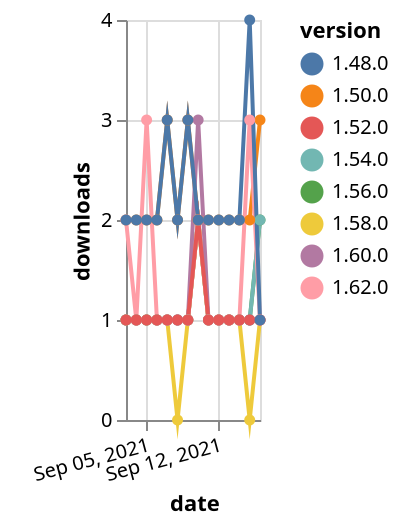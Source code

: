 {"$schema": "https://vega.github.io/schema/vega-lite/v5.json", "description": "A simple bar chart with embedded data.", "data": {"values": [{"date": "2021-09-03", "total": 191, "delta": 1, "version": "1.56.0"}, {"date": "2021-09-04", "total": 192, "delta": 1, "version": "1.56.0"}, {"date": "2021-09-05", "total": 193, "delta": 1, "version": "1.56.0"}, {"date": "2021-09-06", "total": 194, "delta": 1, "version": "1.56.0"}, {"date": "2021-09-07", "total": 195, "delta": 1, "version": "1.56.0"}, {"date": "2021-09-08", "total": 196, "delta": 1, "version": "1.56.0"}, {"date": "2021-09-09", "total": 197, "delta": 1, "version": "1.56.0"}, {"date": "2021-09-10", "total": 199, "delta": 2, "version": "1.56.0"}, {"date": "2021-09-11", "total": 200, "delta": 1, "version": "1.56.0"}, {"date": "2021-09-12", "total": 201, "delta": 1, "version": "1.56.0"}, {"date": "2021-09-13", "total": 202, "delta": 1, "version": "1.56.0"}, {"date": "2021-09-14", "total": 203, "delta": 1, "version": "1.56.0"}, {"date": "2021-09-15", "total": 204, "delta": 1, "version": "1.56.0"}, {"date": "2021-09-16", "total": 206, "delta": 2, "version": "1.56.0"}, {"date": "2021-09-03", "total": 208, "delta": 1, "version": "1.54.0"}, {"date": "2021-09-04", "total": 209, "delta": 1, "version": "1.54.0"}, {"date": "2021-09-05", "total": 210, "delta": 1, "version": "1.54.0"}, {"date": "2021-09-06", "total": 211, "delta": 1, "version": "1.54.0"}, {"date": "2021-09-07", "total": 212, "delta": 1, "version": "1.54.0"}, {"date": "2021-09-08", "total": 213, "delta": 1, "version": "1.54.0"}, {"date": "2021-09-09", "total": 214, "delta": 1, "version": "1.54.0"}, {"date": "2021-09-10", "total": 216, "delta": 2, "version": "1.54.0"}, {"date": "2021-09-11", "total": 217, "delta": 1, "version": "1.54.0"}, {"date": "2021-09-12", "total": 218, "delta": 1, "version": "1.54.0"}, {"date": "2021-09-13", "total": 219, "delta": 1, "version": "1.54.0"}, {"date": "2021-09-14", "total": 220, "delta": 1, "version": "1.54.0"}, {"date": "2021-09-15", "total": 221, "delta": 1, "version": "1.54.0"}, {"date": "2021-09-16", "total": 223, "delta": 2, "version": "1.54.0"}, {"date": "2021-09-03", "total": 171, "delta": 1, "version": "1.58.0"}, {"date": "2021-09-04", "total": 172, "delta": 1, "version": "1.58.0"}, {"date": "2021-09-05", "total": 173, "delta": 1, "version": "1.58.0"}, {"date": "2021-09-06", "total": 174, "delta": 1, "version": "1.58.0"}, {"date": "2021-09-07", "total": 175, "delta": 1, "version": "1.58.0"}, {"date": "2021-09-08", "total": 175, "delta": 0, "version": "1.58.0"}, {"date": "2021-09-09", "total": 176, "delta": 1, "version": "1.58.0"}, {"date": "2021-09-10", "total": 178, "delta": 2, "version": "1.58.0"}, {"date": "2021-09-11", "total": 179, "delta": 1, "version": "1.58.0"}, {"date": "2021-09-12", "total": 180, "delta": 1, "version": "1.58.0"}, {"date": "2021-09-13", "total": 181, "delta": 1, "version": "1.58.0"}, {"date": "2021-09-14", "total": 182, "delta": 1, "version": "1.58.0"}, {"date": "2021-09-15", "total": 182, "delta": 0, "version": "1.58.0"}, {"date": "2021-09-16", "total": 183, "delta": 1, "version": "1.58.0"}, {"date": "2021-09-03", "total": 2293, "delta": 2, "version": "1.50.0"}, {"date": "2021-09-04", "total": 2295, "delta": 2, "version": "1.50.0"}, {"date": "2021-09-05", "total": 2297, "delta": 2, "version": "1.50.0"}, {"date": "2021-09-06", "total": 2299, "delta": 2, "version": "1.50.0"}, {"date": "2021-09-07", "total": 2302, "delta": 3, "version": "1.50.0"}, {"date": "2021-09-08", "total": 2304, "delta": 2, "version": "1.50.0"}, {"date": "2021-09-09", "total": 2307, "delta": 3, "version": "1.50.0"}, {"date": "2021-09-10", "total": 2309, "delta": 2, "version": "1.50.0"}, {"date": "2021-09-11", "total": 2311, "delta": 2, "version": "1.50.0"}, {"date": "2021-09-12", "total": 2313, "delta": 2, "version": "1.50.0"}, {"date": "2021-09-13", "total": 2315, "delta": 2, "version": "1.50.0"}, {"date": "2021-09-14", "total": 2317, "delta": 2, "version": "1.50.0"}, {"date": "2021-09-15", "total": 2319, "delta": 2, "version": "1.50.0"}, {"date": "2021-09-16", "total": 2322, "delta": 3, "version": "1.50.0"}, {"date": "2021-09-03", "total": 122, "delta": 2, "version": "1.62.0"}, {"date": "2021-09-04", "total": 123, "delta": 1, "version": "1.62.0"}, {"date": "2021-09-05", "total": 126, "delta": 3, "version": "1.62.0"}, {"date": "2021-09-06", "total": 127, "delta": 1, "version": "1.62.0"}, {"date": "2021-09-07", "total": 128, "delta": 1, "version": "1.62.0"}, {"date": "2021-09-08", "total": 129, "delta": 1, "version": "1.62.0"}, {"date": "2021-09-09", "total": 130, "delta": 1, "version": "1.62.0"}, {"date": "2021-09-10", "total": 132, "delta": 2, "version": "1.62.0"}, {"date": "2021-09-11", "total": 133, "delta": 1, "version": "1.62.0"}, {"date": "2021-09-12", "total": 134, "delta": 1, "version": "1.62.0"}, {"date": "2021-09-13", "total": 135, "delta": 1, "version": "1.62.0"}, {"date": "2021-09-14", "total": 136, "delta": 1, "version": "1.62.0"}, {"date": "2021-09-15", "total": 139, "delta": 3, "version": "1.62.0"}, {"date": "2021-09-16", "total": 140, "delta": 1, "version": "1.62.0"}, {"date": "2021-09-03", "total": 192, "delta": 1, "version": "1.60.0"}, {"date": "2021-09-04", "total": 193, "delta": 1, "version": "1.60.0"}, {"date": "2021-09-05", "total": 194, "delta": 1, "version": "1.60.0"}, {"date": "2021-09-06", "total": 195, "delta": 1, "version": "1.60.0"}, {"date": "2021-09-07", "total": 196, "delta": 1, "version": "1.60.0"}, {"date": "2021-09-08", "total": 197, "delta": 1, "version": "1.60.0"}, {"date": "2021-09-09", "total": 198, "delta": 1, "version": "1.60.0"}, {"date": "2021-09-10", "total": 201, "delta": 3, "version": "1.60.0"}, {"date": "2021-09-11", "total": 202, "delta": 1, "version": "1.60.0"}, {"date": "2021-09-12", "total": 203, "delta": 1, "version": "1.60.0"}, {"date": "2021-09-13", "total": 204, "delta": 1, "version": "1.60.0"}, {"date": "2021-09-14", "total": 205, "delta": 1, "version": "1.60.0"}, {"date": "2021-09-15", "total": 206, "delta": 1, "version": "1.60.0"}, {"date": "2021-09-16", "total": 207, "delta": 1, "version": "1.60.0"}, {"date": "2021-09-03", "total": 251, "delta": 1, "version": "1.52.0"}, {"date": "2021-09-04", "total": 252, "delta": 1, "version": "1.52.0"}, {"date": "2021-09-05", "total": 253, "delta": 1, "version": "1.52.0"}, {"date": "2021-09-06", "total": 254, "delta": 1, "version": "1.52.0"}, {"date": "2021-09-07", "total": 255, "delta": 1, "version": "1.52.0"}, {"date": "2021-09-08", "total": 256, "delta": 1, "version": "1.52.0"}, {"date": "2021-09-09", "total": 257, "delta": 1, "version": "1.52.0"}, {"date": "2021-09-10", "total": 259, "delta": 2, "version": "1.52.0"}, {"date": "2021-09-11", "total": 260, "delta": 1, "version": "1.52.0"}, {"date": "2021-09-12", "total": 261, "delta": 1, "version": "1.52.0"}, {"date": "2021-09-13", "total": 262, "delta": 1, "version": "1.52.0"}, {"date": "2021-09-14", "total": 263, "delta": 1, "version": "1.52.0"}, {"date": "2021-09-15", "total": 264, "delta": 1, "version": "1.52.0"}, {"date": "2021-09-16", "total": 265, "delta": 1, "version": "1.52.0"}, {"date": "2021-09-03", "total": 2327, "delta": 2, "version": "1.48.0"}, {"date": "2021-09-04", "total": 2329, "delta": 2, "version": "1.48.0"}, {"date": "2021-09-05", "total": 2331, "delta": 2, "version": "1.48.0"}, {"date": "2021-09-06", "total": 2333, "delta": 2, "version": "1.48.0"}, {"date": "2021-09-07", "total": 2336, "delta": 3, "version": "1.48.0"}, {"date": "2021-09-08", "total": 2338, "delta": 2, "version": "1.48.0"}, {"date": "2021-09-09", "total": 2341, "delta": 3, "version": "1.48.0"}, {"date": "2021-09-10", "total": 2343, "delta": 2, "version": "1.48.0"}, {"date": "2021-09-11", "total": 2345, "delta": 2, "version": "1.48.0"}, {"date": "2021-09-12", "total": 2347, "delta": 2, "version": "1.48.0"}, {"date": "2021-09-13", "total": 2349, "delta": 2, "version": "1.48.0"}, {"date": "2021-09-14", "total": 2351, "delta": 2, "version": "1.48.0"}, {"date": "2021-09-15", "total": 2355, "delta": 4, "version": "1.48.0"}, {"date": "2021-09-16", "total": 2356, "delta": 1, "version": "1.48.0"}]}, "width": "container", "mark": {"type": "line", "point": {"filled": true}}, "encoding": {"x": {"field": "date", "type": "temporal", "timeUnit": "yearmonthdate", "title": "date", "axis": {"labelAngle": -15}}, "y": {"field": "delta", "type": "quantitative", "title": "downloads"}, "color": {"field": "version", "type": "nominal"}, "tooltip": {"field": "delta"}}}